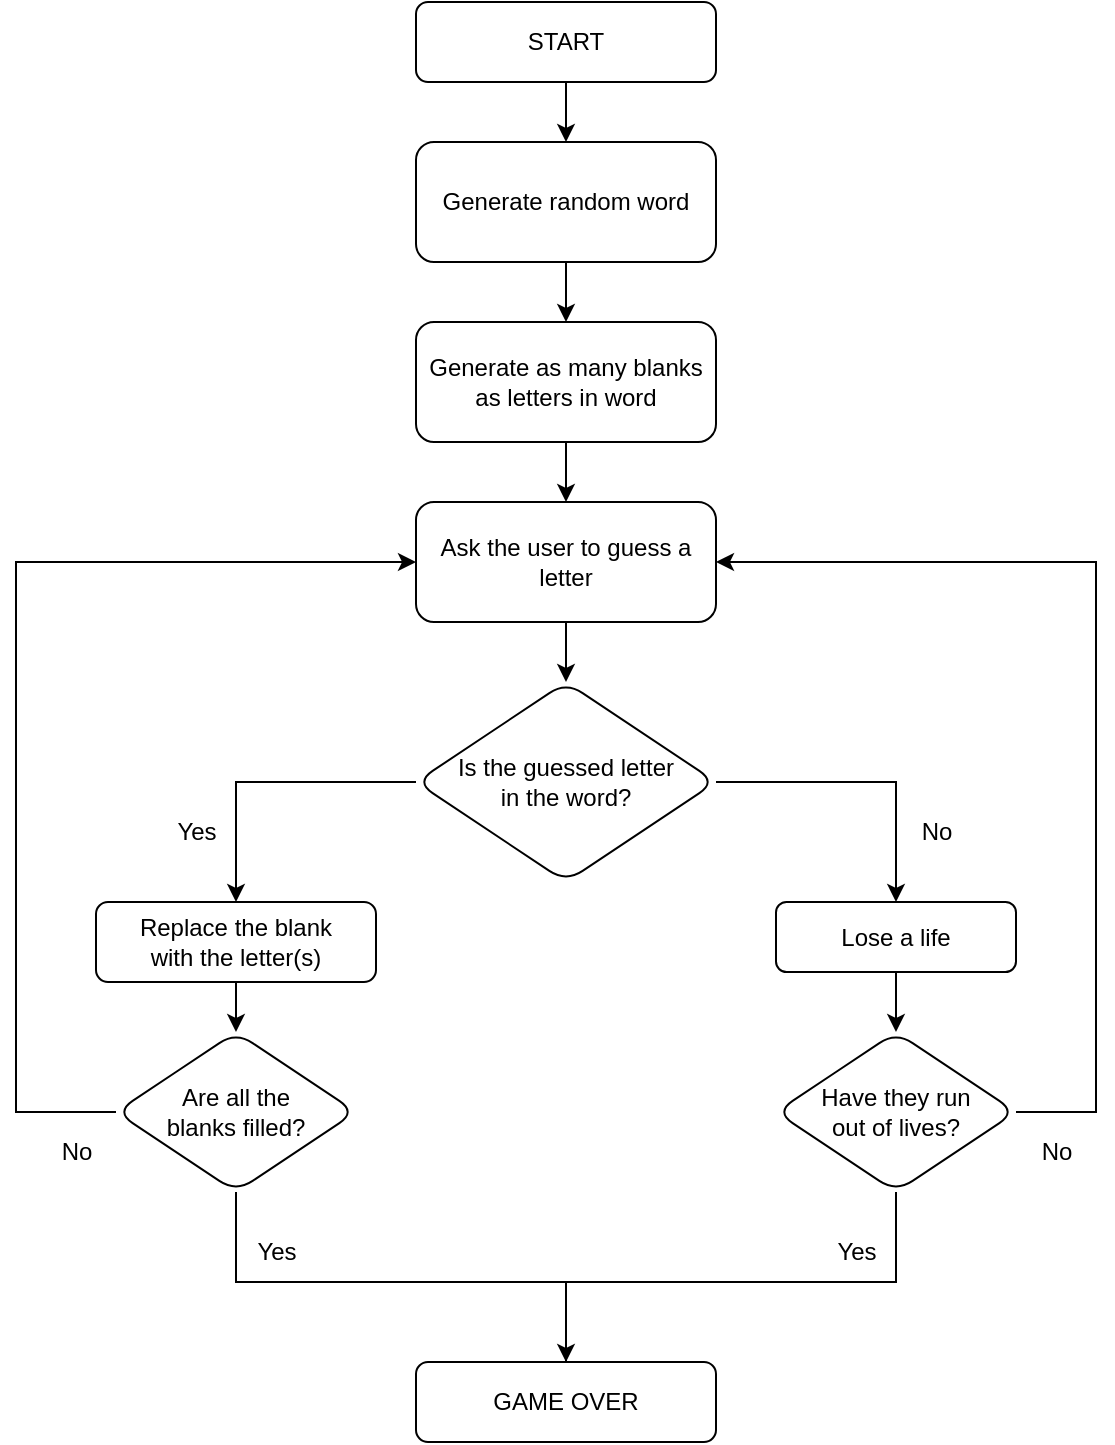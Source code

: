 <mxfile version="26.0.6">
  <diagram id="C5RBs43oDa-KdzZeNtuy" name="Page-1">
    <mxGraphModel dx="1434" dy="761" grid="1" gridSize="10" guides="1" tooltips="1" connect="1" arrows="1" fold="1" page="1" pageScale="1" pageWidth="827" pageHeight="1169" math="0" shadow="0">
      <root>
        <mxCell id="WIyWlLk6GJQsqaUBKTNV-0" />
        <mxCell id="WIyWlLk6GJQsqaUBKTNV-1" parent="WIyWlLk6GJQsqaUBKTNV-0" />
        <mxCell id="Sdyu2rEtfvHqQvHWjKCV-1" value="" style="edgeStyle=orthogonalEdgeStyle;rounded=0;orthogonalLoop=1;jettySize=auto;html=1;" edge="1" parent="WIyWlLk6GJQsqaUBKTNV-1" source="WIyWlLk6GJQsqaUBKTNV-3" target="Sdyu2rEtfvHqQvHWjKCV-0">
          <mxGeometry relative="1" as="geometry" />
        </mxCell>
        <mxCell id="WIyWlLk6GJQsqaUBKTNV-3" value="START" style="rounded=1;whiteSpace=wrap;html=1;fontSize=12;glass=0;strokeWidth=1;shadow=0;" parent="WIyWlLk6GJQsqaUBKTNV-1" vertex="1">
          <mxGeometry x="340" y="80" width="150" height="40" as="geometry" />
        </mxCell>
        <mxCell id="Sdyu2rEtfvHqQvHWjKCV-3" value="" style="edgeStyle=orthogonalEdgeStyle;rounded=0;orthogonalLoop=1;jettySize=auto;html=1;" edge="1" parent="WIyWlLk6GJQsqaUBKTNV-1" source="Sdyu2rEtfvHqQvHWjKCV-0" target="Sdyu2rEtfvHqQvHWjKCV-2">
          <mxGeometry relative="1" as="geometry" />
        </mxCell>
        <mxCell id="Sdyu2rEtfvHqQvHWjKCV-0" value="Generate random word" style="whiteSpace=wrap;html=1;rounded=1;glass=0;strokeWidth=1;shadow=0;" vertex="1" parent="WIyWlLk6GJQsqaUBKTNV-1">
          <mxGeometry x="340" y="150" width="150" height="60" as="geometry" />
        </mxCell>
        <mxCell id="Sdyu2rEtfvHqQvHWjKCV-5" value="" style="edgeStyle=orthogonalEdgeStyle;rounded=0;orthogonalLoop=1;jettySize=auto;html=1;" edge="1" parent="WIyWlLk6GJQsqaUBKTNV-1" source="Sdyu2rEtfvHqQvHWjKCV-2" target="Sdyu2rEtfvHqQvHWjKCV-4">
          <mxGeometry relative="1" as="geometry" />
        </mxCell>
        <mxCell id="Sdyu2rEtfvHqQvHWjKCV-2" value="Generate as many blanks as letters in word" style="whiteSpace=wrap;html=1;rounded=1;glass=0;strokeWidth=1;shadow=0;" vertex="1" parent="WIyWlLk6GJQsqaUBKTNV-1">
          <mxGeometry x="340" y="240" width="150" height="60" as="geometry" />
        </mxCell>
        <mxCell id="Sdyu2rEtfvHqQvHWjKCV-7" value="" style="edgeStyle=orthogonalEdgeStyle;rounded=0;orthogonalLoop=1;jettySize=auto;html=1;fontFamily=Helvetica;fontSize=12;fontColor=default;" edge="1" parent="WIyWlLk6GJQsqaUBKTNV-1" source="Sdyu2rEtfvHqQvHWjKCV-4" target="Sdyu2rEtfvHqQvHWjKCV-6">
          <mxGeometry relative="1" as="geometry" />
        </mxCell>
        <mxCell id="Sdyu2rEtfvHqQvHWjKCV-4" value="Ask the user to guess a letter" style="whiteSpace=wrap;html=1;rounded=1;glass=0;strokeWidth=1;shadow=0;" vertex="1" parent="WIyWlLk6GJQsqaUBKTNV-1">
          <mxGeometry x="340" y="330" width="150" height="60" as="geometry" />
        </mxCell>
        <mxCell id="Sdyu2rEtfvHqQvHWjKCV-15" value="" style="edgeStyle=orthogonalEdgeStyle;rounded=0;orthogonalLoop=1;jettySize=auto;html=1;fontFamily=Helvetica;fontSize=12;fontColor=default;" edge="1" parent="WIyWlLk6GJQsqaUBKTNV-1" source="Sdyu2rEtfvHqQvHWjKCV-6" target="Sdyu2rEtfvHqQvHWjKCV-14">
          <mxGeometry relative="1" as="geometry" />
        </mxCell>
        <mxCell id="Sdyu2rEtfvHqQvHWjKCV-21" value="" style="edgeStyle=orthogonalEdgeStyle;rounded=0;orthogonalLoop=1;jettySize=auto;html=1;fontFamily=Helvetica;fontSize=12;fontColor=default;" edge="1" parent="WIyWlLk6GJQsqaUBKTNV-1" source="Sdyu2rEtfvHqQvHWjKCV-6" target="Sdyu2rEtfvHqQvHWjKCV-20">
          <mxGeometry relative="1" as="geometry" />
        </mxCell>
        <mxCell id="Sdyu2rEtfvHqQvHWjKCV-6" value="Is the guessed letter in the word?" style="rhombus;whiteSpace=wrap;html=1;rounded=1;glass=0;strokeWidth=1;shadow=0;spacingTop=0;spacing=20;" vertex="1" parent="WIyWlLk6GJQsqaUBKTNV-1">
          <mxGeometry x="340" y="420" width="150" height="100" as="geometry" />
        </mxCell>
        <mxCell id="Sdyu2rEtfvHqQvHWjKCV-17" value="" style="edgeStyle=orthogonalEdgeStyle;rounded=0;orthogonalLoop=1;jettySize=auto;html=1;fontFamily=Helvetica;fontSize=12;fontColor=default;" edge="1" parent="WIyWlLk6GJQsqaUBKTNV-1" source="Sdyu2rEtfvHqQvHWjKCV-14" target="Sdyu2rEtfvHqQvHWjKCV-16">
          <mxGeometry relative="1" as="geometry" />
        </mxCell>
        <mxCell id="Sdyu2rEtfvHqQvHWjKCV-14" value="Lose a life" style="whiteSpace=wrap;html=1;rounded=1;glass=0;strokeWidth=1;shadow=0;spacingTop=0;spacing=20;" vertex="1" parent="WIyWlLk6GJQsqaUBKTNV-1">
          <mxGeometry x="520" y="530" width="120" height="35" as="geometry" />
        </mxCell>
        <mxCell id="Sdyu2rEtfvHqQvHWjKCV-19" style="edgeStyle=orthogonalEdgeStyle;rounded=0;orthogonalLoop=1;jettySize=auto;html=1;entryX=1;entryY=0.5;entryDx=0;entryDy=0;fontFamily=Helvetica;fontSize=12;fontColor=default;" edge="1" parent="WIyWlLk6GJQsqaUBKTNV-1" source="Sdyu2rEtfvHqQvHWjKCV-16" target="Sdyu2rEtfvHqQvHWjKCV-4">
          <mxGeometry relative="1" as="geometry">
            <Array as="points">
              <mxPoint x="680" y="635" />
              <mxPoint x="680" y="360" />
            </Array>
          </mxGeometry>
        </mxCell>
        <mxCell id="Sdyu2rEtfvHqQvHWjKCV-33" style="edgeStyle=orthogonalEdgeStyle;rounded=0;orthogonalLoop=1;jettySize=auto;html=1;entryX=0.5;entryY=0;entryDx=0;entryDy=0;fontFamily=Helvetica;fontSize=12;fontColor=default;" edge="1" parent="WIyWlLk6GJQsqaUBKTNV-1" source="Sdyu2rEtfvHqQvHWjKCV-16">
          <mxGeometry relative="1" as="geometry">
            <mxPoint x="415" y="770" as="targetPoint" />
            <Array as="points">
              <mxPoint x="580" y="720" />
              <mxPoint x="415" y="720" />
            </Array>
          </mxGeometry>
        </mxCell>
        <mxCell id="Sdyu2rEtfvHqQvHWjKCV-16" value="Have they run out of lives?" style="rhombus;whiteSpace=wrap;html=1;rounded=1;glass=0;strokeWidth=1;shadow=0;spacingTop=0;spacing=20;" vertex="1" parent="WIyWlLk6GJQsqaUBKTNV-1">
          <mxGeometry x="520" y="595" width="120" height="80" as="geometry" />
        </mxCell>
        <mxCell id="Sdyu2rEtfvHqQvHWjKCV-18" value="No" style="text;html=1;align=center;verticalAlign=middle;resizable=0;points=[];autosize=1;strokeColor=none;fillColor=none;fontFamily=Helvetica;fontSize=12;fontColor=default;" vertex="1" parent="WIyWlLk6GJQsqaUBKTNV-1">
          <mxGeometry x="580" y="480" width="40" height="30" as="geometry" />
        </mxCell>
        <mxCell id="Sdyu2rEtfvHqQvHWjKCV-20" value="Replace the blank with the letter(s)" style="whiteSpace=wrap;html=1;rounded=1;glass=0;strokeWidth=1;shadow=0;spacingTop=0;spacing=20;" vertex="1" parent="WIyWlLk6GJQsqaUBKTNV-1">
          <mxGeometry x="180" y="530" width="140" height="40" as="geometry" />
        </mxCell>
        <mxCell id="Sdyu2rEtfvHqQvHWjKCV-26" value="" style="edgeStyle=orthogonalEdgeStyle;rounded=0;orthogonalLoop=1;jettySize=auto;html=1;fontFamily=Helvetica;fontSize=12;fontColor=default;" edge="1" parent="WIyWlLk6GJQsqaUBKTNV-1" source="Sdyu2rEtfvHqQvHWjKCV-20" target="Sdyu2rEtfvHqQvHWjKCV-25">
          <mxGeometry relative="1" as="geometry">
            <mxPoint x="250" y="570" as="sourcePoint" />
            <mxPoint x="250" y="650" as="targetPoint" />
          </mxGeometry>
        </mxCell>
        <mxCell id="Sdyu2rEtfvHqQvHWjKCV-27" style="edgeStyle=orthogonalEdgeStyle;rounded=0;orthogonalLoop=1;jettySize=auto;html=1;entryX=0;entryY=0.5;entryDx=0;entryDy=0;fontFamily=Helvetica;fontSize=12;fontColor=default;" edge="1" parent="WIyWlLk6GJQsqaUBKTNV-1" source="Sdyu2rEtfvHqQvHWjKCV-25" target="Sdyu2rEtfvHqQvHWjKCV-4">
          <mxGeometry relative="1" as="geometry">
            <Array as="points">
              <mxPoint x="140" y="635" />
              <mxPoint x="140" y="360" />
            </Array>
          </mxGeometry>
        </mxCell>
        <mxCell id="Sdyu2rEtfvHqQvHWjKCV-25" value="Are all the blanks filled?" style="rhombus;whiteSpace=wrap;html=1;rounded=1;glass=0;strokeWidth=1;shadow=0;spacingTop=0;spacing=20;" vertex="1" parent="WIyWlLk6GJQsqaUBKTNV-1">
          <mxGeometry x="190" y="595" width="120" height="80" as="geometry" />
        </mxCell>
        <mxCell id="Sdyu2rEtfvHqQvHWjKCV-28" value="Yes" style="text;html=1;align=center;verticalAlign=middle;resizable=0;points=[];autosize=1;strokeColor=none;fillColor=none;fontFamily=Helvetica;fontSize=12;fontColor=default;" vertex="1" parent="WIyWlLk6GJQsqaUBKTNV-1">
          <mxGeometry x="210" y="480" width="40" height="30" as="geometry" />
        </mxCell>
        <mxCell id="Sdyu2rEtfvHqQvHWjKCV-29" value="No" style="text;html=1;align=center;verticalAlign=middle;resizable=0;points=[];autosize=1;strokeColor=none;fillColor=none;fontFamily=Helvetica;fontSize=12;fontColor=default;" vertex="1" parent="WIyWlLk6GJQsqaUBKTNV-1">
          <mxGeometry x="640" y="640" width="40" height="30" as="geometry" />
        </mxCell>
        <mxCell id="Sdyu2rEtfvHqQvHWjKCV-30" value="No" style="text;html=1;align=center;verticalAlign=middle;resizable=0;points=[];autosize=1;strokeColor=none;fillColor=none;fontFamily=Helvetica;fontSize=12;fontColor=default;" vertex="1" parent="WIyWlLk6GJQsqaUBKTNV-1">
          <mxGeometry x="150" y="640" width="40" height="30" as="geometry" />
        </mxCell>
        <mxCell id="Sdyu2rEtfvHqQvHWjKCV-34" value="Yes" style="text;html=1;align=center;verticalAlign=middle;resizable=0;points=[];autosize=1;strokeColor=none;fillColor=none;fontFamily=Helvetica;fontSize=12;fontColor=default;" vertex="1" parent="WIyWlLk6GJQsqaUBKTNV-1">
          <mxGeometry x="540" y="690" width="40" height="30" as="geometry" />
        </mxCell>
        <mxCell id="Sdyu2rEtfvHqQvHWjKCV-35" value="Yes" style="text;html=1;align=center;verticalAlign=middle;resizable=0;points=[];autosize=1;strokeColor=none;fillColor=none;fontFamily=Helvetica;fontSize=12;fontColor=default;" vertex="1" parent="WIyWlLk6GJQsqaUBKTNV-1">
          <mxGeometry x="250" y="690" width="40" height="30" as="geometry" />
        </mxCell>
        <mxCell id="Sdyu2rEtfvHqQvHWjKCV-38" value="" style="edgeStyle=orthogonalEdgeStyle;rounded=0;orthogonalLoop=1;jettySize=auto;html=1;fontFamily=Helvetica;fontSize=12;fontColor=default;exitX=0.5;exitY=1;exitDx=0;exitDy=0;entryX=0.5;entryY=0;entryDx=0;entryDy=0;" edge="1" parent="WIyWlLk6GJQsqaUBKTNV-1" source="Sdyu2rEtfvHqQvHWjKCV-25" target="Sdyu2rEtfvHqQvHWjKCV-36">
          <mxGeometry relative="1" as="geometry">
            <mxPoint x="415" y="770" as="targetPoint" />
            <mxPoint x="250" y="675" as="sourcePoint" />
            <Array as="points">
              <mxPoint x="250" y="720" />
              <mxPoint x="415" y="720" />
            </Array>
          </mxGeometry>
        </mxCell>
        <mxCell id="Sdyu2rEtfvHqQvHWjKCV-36" value="GAME OVER" style="whiteSpace=wrap;html=1;rounded=1;glass=0;strokeWidth=1;shadow=0;" vertex="1" parent="WIyWlLk6GJQsqaUBKTNV-1">
          <mxGeometry x="340" y="760" width="150" height="40" as="geometry" />
        </mxCell>
      </root>
    </mxGraphModel>
  </diagram>
</mxfile>
